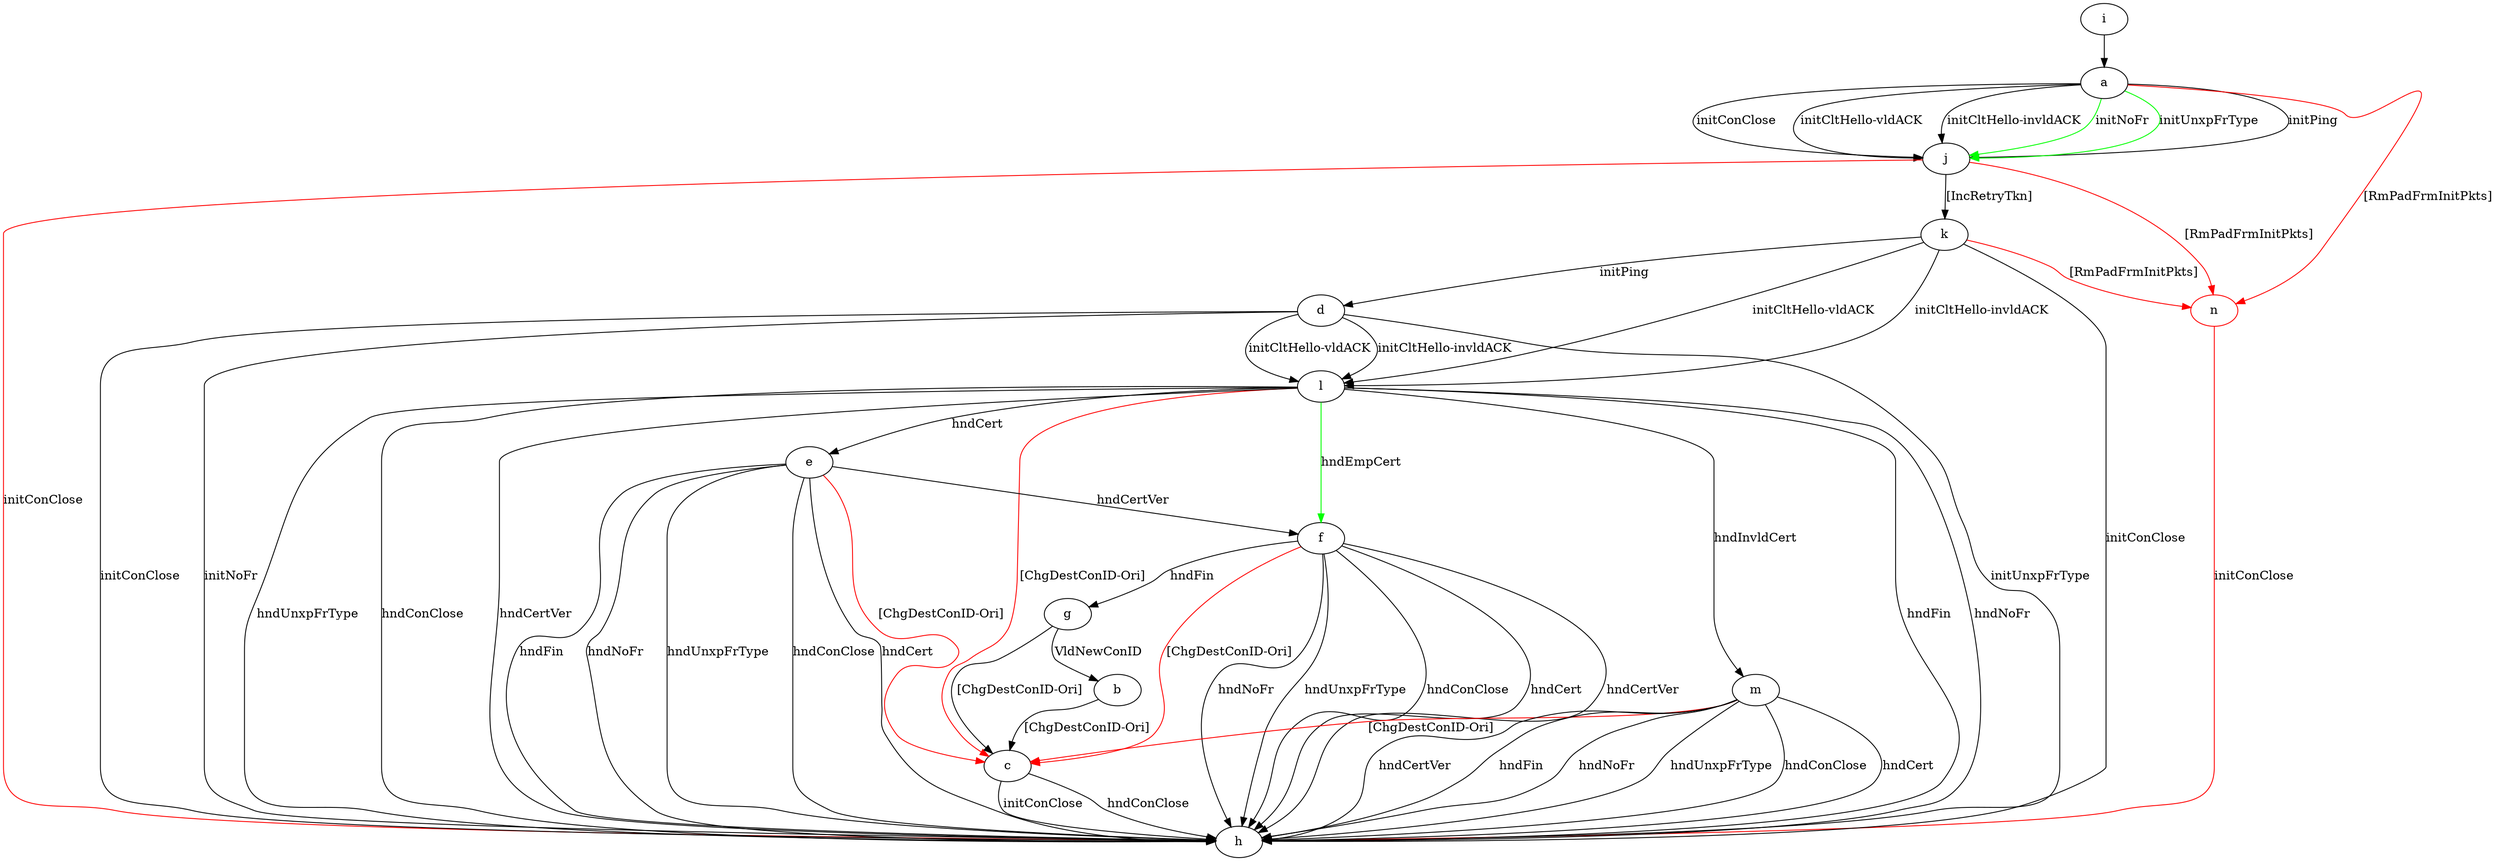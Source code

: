 digraph "" {
	a -> j	[key=0,
		label="initPing "];
	a -> j	[key=1,
		label="initConClose "];
	a -> j	[key=2,
		label="initCltHello-vldACK "];
	a -> j	[key=3,
		label="initCltHello-invldACK "];
	a -> j	[key=4,
		color=green,
		label="initNoFr "];
	a -> j	[key=5,
		color=green,
		label="initUnxpFrType "];
	n	[color=red];
	a -> n	[key=0,
		color=red,
		label="[RmPadFrmInitPkts] "];
	b -> c	[key=0,
		label="[ChgDestConID-Ori] "];
	c -> h	[key=0,
		label="initConClose "];
	c -> h	[key=1,
		label="hndConClose "];
	d -> h	[key=0,
		label="initConClose "];
	d -> h	[key=1,
		label="initNoFr "];
	d -> h	[key=2,
		label="initUnxpFrType "];
	d -> l	[key=0,
		label="initCltHello-vldACK "];
	d -> l	[key=1,
		label="initCltHello-invldACK "];
	e -> c	[key=0,
		color=red,
		label="[ChgDestConID-Ori] "];
	e -> f	[key=0,
		label="hndCertVer "];
	e -> h	[key=0,
		label="hndFin "];
	e -> h	[key=1,
		label="hndNoFr "];
	e -> h	[key=2,
		label="hndUnxpFrType "];
	e -> h	[key=3,
		label="hndConClose "];
	e -> h	[key=4,
		label="hndCert "];
	f -> c	[key=0,
		color=red,
		label="[ChgDestConID-Ori] "];
	f -> g	[key=0,
		label="hndFin "];
	f -> h	[key=0,
		label="hndNoFr "];
	f -> h	[key=1,
		label="hndUnxpFrType "];
	f -> h	[key=2,
		label="hndConClose "];
	f -> h	[key=3,
		label="hndCert "];
	f -> h	[key=4,
		label="hndCertVer "];
	g -> b	[key=0,
		label="VldNewConID "];
	g -> c	[key=0,
		label="[ChgDestConID-Ori] "];
	i -> a	[key=0];
	j -> h	[key=0,
		color=red,
		label="initConClose "];
	j -> k	[key=0,
		label="[IncRetryTkn] "];
	j -> n	[key=0,
		color=red,
		label="[RmPadFrmInitPkts] "];
	k -> d	[key=0,
		label="initPing "];
	k -> h	[key=0,
		label="initConClose "];
	k -> l	[key=0,
		label="initCltHello-vldACK "];
	k -> l	[key=1,
		label="initCltHello-invldACK "];
	k -> n	[key=0,
		color=red,
		label="[RmPadFrmInitPkts] "];
	l -> c	[key=0,
		color=red,
		label="[ChgDestConID-Ori] "];
	l -> e	[key=0,
		label="hndCert "];
	l -> f	[key=0,
		color=green,
		label="hndEmpCert "];
	l -> h	[key=0,
		label="hndFin "];
	l -> h	[key=1,
		label="hndNoFr "];
	l -> h	[key=2,
		label="hndUnxpFrType "];
	l -> h	[key=3,
		label="hndConClose "];
	l -> h	[key=4,
		label="hndCertVer "];
	l -> m	[key=0,
		label="hndInvldCert "];
	m -> c	[key=0,
		color=red,
		label="[ChgDestConID-Ori] "];
	m -> h	[key=0,
		label="hndFin "];
	m -> h	[key=1,
		label="hndNoFr "];
	m -> h	[key=2,
		label="hndUnxpFrType "];
	m -> h	[key=3,
		label="hndConClose "];
	m -> h	[key=4,
		label="hndCert "];
	m -> h	[key=5,
		label="hndCertVer "];
	n -> h	[key=0,
		color=red,
		label="initConClose "];
}
